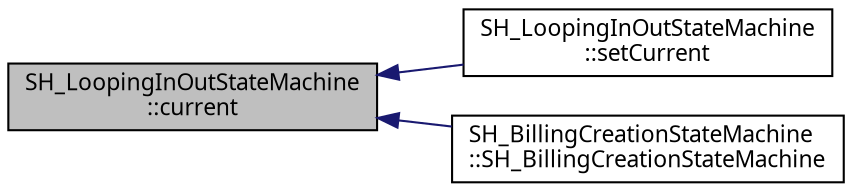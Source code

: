 digraph "SH_LoopingInOutStateMachine::current"
{
 // INTERACTIVE_SVG=YES
  bgcolor="transparent";
  edge [fontname="Verdana",fontsize="11",labelfontname="Verdana",labelfontsize="11"];
  node [fontname="Verdana",fontsize="11",shape=record];
  rankdir="LR";
  Node1 [label="SH_LoopingInOutStateMachine\l::current",height=0.2,width=0.4,color="black", fillcolor="grey75", style="filled" fontcolor="black"];
  Node1 -> Node2 [dir="back",color="midnightblue",fontsize="11",style="solid"];
  Node2 [label="SH_LoopingInOutStateMachine\l::setCurrent",height=0.2,width=0.4,color="black",URL="$classSH__LoopingInOutStateMachine.html#aed2f3a75029856cbf28cae78040e17c1"];
  Node1 -> Node3 [dir="back",color="midnightblue",fontsize="11",style="solid"];
  Node3 [label="SH_BillingCreationStateMachine\l::SH_BillingCreationStateMachine",height=0.2,width=0.4,color="black",URL="$classSH__BillingCreationStateMachine.html#ad62b77fa4aeafe200056ff3974562f83",tooltip="SH_BillingCreationStateMachine. "];
}
